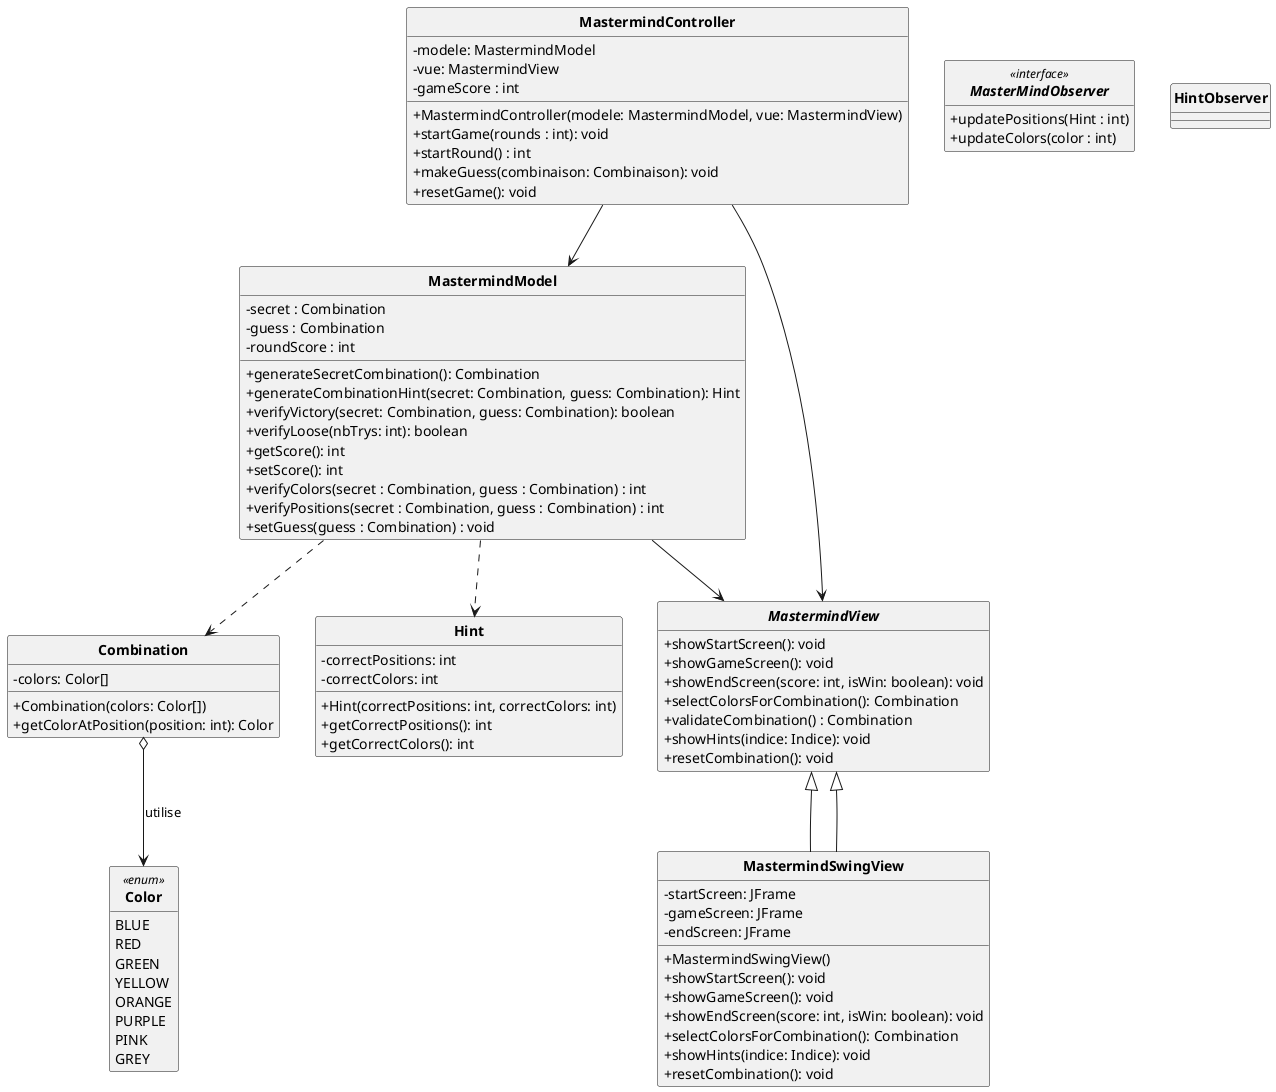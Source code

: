 @startuml

skinparam style strictuml
skinparam classAttributeIconSize 0
skinparam classFontStyle Bold
hide enum methods
hide interface attributes

class MastermindModel {
    - secret : Combination
    - guess : Combination
    - roundScore : int
    + generateSecretCombination(): Combination
    + generateCombinationHint(secret: Combination, guess: Combination): Hint
    + verifyVictory(secret: Combination, guess: Combination): boolean
    + verifyLoose(nbTrys: int): boolean
    + getScore(): int
    + setScore(): int
    + verifyColors(secret : Combination, guess : Combination) : int
    + verifyPositions(secret : Combination, guess : Combination) : int
    + setGuess(guess : Combination) : void
}

class Combination {
    - colors: Color[]
    + Combination(colors: Color[])
    + getColorAtPosition(position: int): Color
}

interface MasterMindObserver <<interface>>{
    + updatePositions(Hint : int)
    + updateColors(color : int)
    +
}

enum Color <<enum>>{
    BLUE
    RED
    GREEN
    YELLOW
    ORANGE
    PURPLE
    PINK
    GREY
}

class HintObserver{

}

class Hint {
    - correctPositions: int
    - correctColors: int
    + Hint(correctPositions: int, correctColors: int)
    + getCorrectPositions(): int
    + getCorrectColors(): int
}

interface MastermindView {
    + showStartScreen(): void
    + showGameScreen(): void
    + showEndScreen(score: int, isWin: boolean): void
    + selectColorsForCombination(): Combination
    + validateCombination() : Combination
    + showHints(indice: Indice): void
    + resetCombination(): void
}

class MastermindSwingView extends MastermindView{
    - startScreen: JFrame
    - gameScreen: JFrame
    - endScreen: JFrame
    + MastermindSwingView()
    + showStartScreen(): void
    + showGameScreen(): void
    + showEndScreen(score: int, isWin: boolean): void
    + selectColorsForCombination(): Combination
    + showHints(indice: Indice): void
    + resetCombination(): void
}

class MastermindController {
    - modele: MastermindModel
    - vue: MastermindView
    - gameScore : int
    + MastermindController(modele: MastermindModel, vue: MastermindView)
    + startGame(rounds : int): void
    + startRound() : int
    + makeGuess(combinaison: Combinaison): void
    + resetGame(): void
}

MastermindModel ..> Combination
MastermindModel ..> Hint
MastermindModel --> MastermindView
MastermindView <|-- MastermindSwingView
MastermindController --> MastermindModel
MastermindController --> MastermindView
Combination o--> Color : utilise

@enduml
